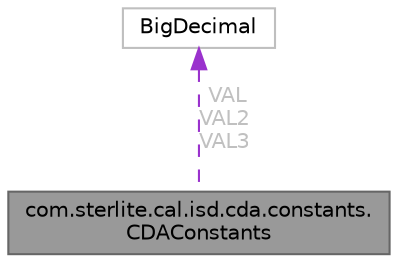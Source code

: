 digraph "com.sterlite.cal.isd.cda.constants.CDAConstants"
{
 // LATEX_PDF_SIZE
  bgcolor="transparent";
  edge [fontname=Helvetica,fontsize=10,labelfontname=Helvetica,labelfontsize=10];
  node [fontname=Helvetica,fontsize=10,shape=box,height=0.2,width=0.4];
  Node1 [id="Node000001",label="com.sterlite.cal.isd.cda.constants.\lCDAConstants",height=0.2,width=0.4,color="gray40", fillcolor="grey60", style="filled", fontcolor="black",tooltip=" "];
  Node2 -> Node1 [id="edge1_Node000001_Node000002",dir="back",color="darkorchid3",style="dashed",tooltip=" ",label=" VAL\nVAL2\nVAL3",fontcolor="grey" ];
  Node2 [id="Node000002",label="BigDecimal",height=0.2,width=0.4,color="grey75", fillcolor="white", style="filled",tooltip=" "];
}
